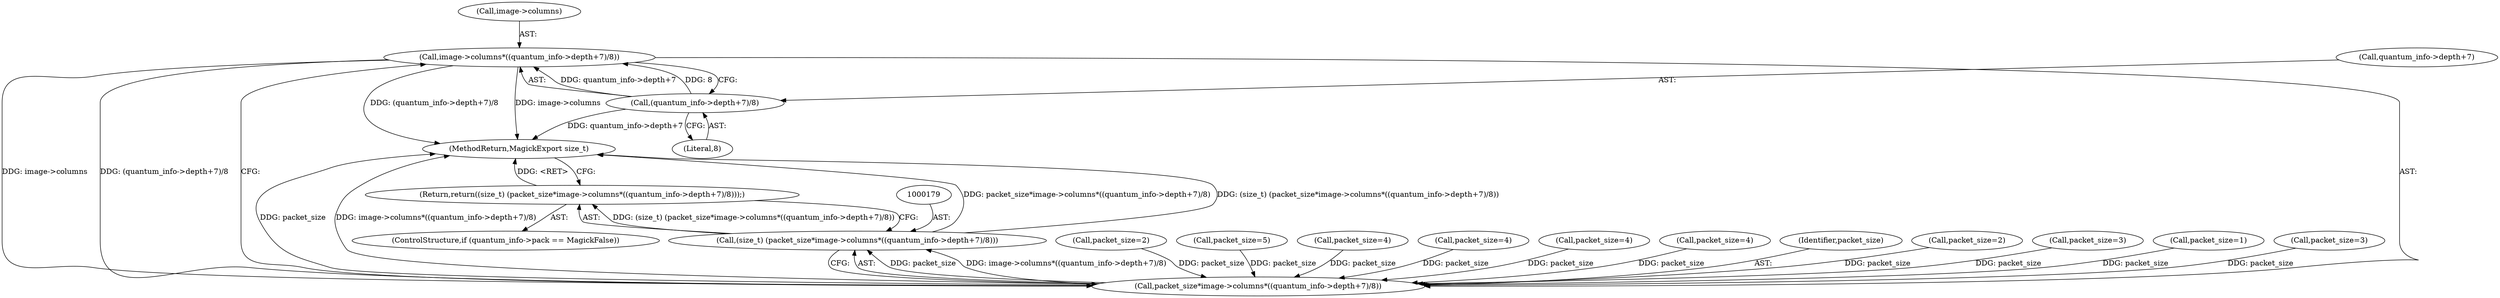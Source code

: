digraph "1_ImageMagick_c4e63ad30bc42da691f2b5f82a24516dd6b4dc70@pointer" {
"1000182" [label="(Call,image->columns*((quantum_info->depth+7)/8))"];
"1000186" [label="(Call,(quantum_info->depth+7)/8)"];
"1000180" [label="(Call,packet_size*image->columns*((quantum_info->depth+7)/8))"];
"1000178" [label="(Call,(size_t) (packet_size*image->columns*((quantum_info->depth+7)/8)))"];
"1000177" [label="(Return,return((size_t) (packet_size*image->columns*((quantum_info->depth+7)/8)));)"];
"1000125" [label="(Call,packet_size=2)"];
"1000165" [label="(Call,packet_size=5)"];
"1000160" [label="(Call,packet_size=4)"];
"1000183" [label="(Call,image->columns)"];
"1000155" [label="(Call,packet_size=4)"];
"1000180" [label="(Call,packet_size*image->columns*((quantum_info->depth+7)/8))"];
"1000182" [label="(Call,image->columns*((quantum_info->depth+7)/8))"];
"1000177" [label="(Return,return((size_t) (packet_size*image->columns*((quantum_info->depth+7)/8)));)"];
"1000150" [label="(Call,packet_size=4)"];
"1000145" [label="(Call,packet_size=4)"];
"1000209" [label="(MethodReturn,MagickExport size_t)"];
"1000181" [label="(Identifier,packet_size)"];
"1000187" [label="(Call,quantum_info->depth+7)"];
"1000192" [label="(Literal,8)"];
"1000178" [label="(Call,(size_t) (packet_size*image->columns*((quantum_info->depth+7)/8)))"];
"1000130" [label="(Call,packet_size=2)"];
"1000140" [label="(Call,packet_size=3)"];
"1000171" [label="(ControlStructure,if (quantum_info->pack == MagickFalse))"];
"1000186" [label="(Call,(quantum_info->depth+7)/8)"];
"1000118" [label="(Call,packet_size=1)"];
"1000135" [label="(Call,packet_size=3)"];
"1000182" -> "1000180"  [label="AST: "];
"1000182" -> "1000186"  [label="CFG: "];
"1000183" -> "1000182"  [label="AST: "];
"1000186" -> "1000182"  [label="AST: "];
"1000180" -> "1000182"  [label="CFG: "];
"1000182" -> "1000209"  [label="DDG: (quantum_info->depth+7)/8"];
"1000182" -> "1000209"  [label="DDG: image->columns"];
"1000182" -> "1000180"  [label="DDG: image->columns"];
"1000182" -> "1000180"  [label="DDG: (quantum_info->depth+7)/8"];
"1000186" -> "1000182"  [label="DDG: quantum_info->depth+7"];
"1000186" -> "1000182"  [label="DDG: 8"];
"1000186" -> "1000192"  [label="CFG: "];
"1000187" -> "1000186"  [label="AST: "];
"1000192" -> "1000186"  [label="AST: "];
"1000186" -> "1000209"  [label="DDG: quantum_info->depth+7"];
"1000180" -> "1000178"  [label="AST: "];
"1000181" -> "1000180"  [label="AST: "];
"1000178" -> "1000180"  [label="CFG: "];
"1000180" -> "1000209"  [label="DDG: packet_size"];
"1000180" -> "1000209"  [label="DDG: image->columns*((quantum_info->depth+7)/8)"];
"1000180" -> "1000178"  [label="DDG: packet_size"];
"1000180" -> "1000178"  [label="DDG: image->columns*((quantum_info->depth+7)/8)"];
"1000125" -> "1000180"  [label="DDG: packet_size"];
"1000150" -> "1000180"  [label="DDG: packet_size"];
"1000140" -> "1000180"  [label="DDG: packet_size"];
"1000165" -> "1000180"  [label="DDG: packet_size"];
"1000135" -> "1000180"  [label="DDG: packet_size"];
"1000155" -> "1000180"  [label="DDG: packet_size"];
"1000118" -> "1000180"  [label="DDG: packet_size"];
"1000145" -> "1000180"  [label="DDG: packet_size"];
"1000160" -> "1000180"  [label="DDG: packet_size"];
"1000130" -> "1000180"  [label="DDG: packet_size"];
"1000178" -> "1000177"  [label="AST: "];
"1000179" -> "1000178"  [label="AST: "];
"1000177" -> "1000178"  [label="CFG: "];
"1000178" -> "1000209"  [label="DDG: packet_size*image->columns*((quantum_info->depth+7)/8)"];
"1000178" -> "1000209"  [label="DDG: (size_t) (packet_size*image->columns*((quantum_info->depth+7)/8))"];
"1000178" -> "1000177"  [label="DDG: (size_t) (packet_size*image->columns*((quantum_info->depth+7)/8))"];
"1000177" -> "1000171"  [label="AST: "];
"1000209" -> "1000177"  [label="CFG: "];
"1000177" -> "1000209"  [label="DDG: <RET>"];
}
